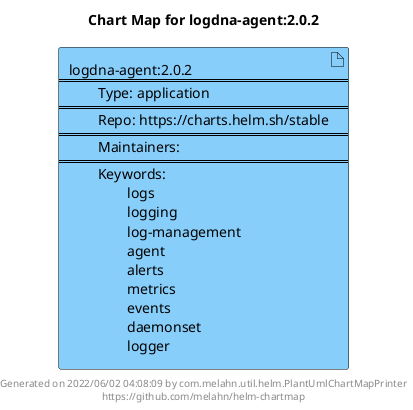 @startuml
skinparam linetype ortho
skinparam backgroundColor white
skinparam usecaseBorderColor black
skinparam usecaseArrowColor LightSlateGray
skinparam artifactBorderColor black
skinparam artifactArrowColor LightSlateGray

title Chart Map for logdna-agent:2.0.2

'There is one referenced Helm Chart
artifact "logdna-agent:2.0.2\n====\n\tType: application\n====\n\tRepo: https://charts.helm.sh/stable\n====\n\tMaintainers: \n====\n\tKeywords: \n\t\tlogs\n\t\tlogging\n\t\tlog-management\n\t\tagent\n\t\talerts\n\t\tmetrics\n\t\tevents\n\t\tdaemonset\n\t\tlogger" as logdna_agent_2_0_2 #LightSkyBlue

'There are 0 referenced Docker Images

'Chart Dependencies

center footer Generated on 2022/06/02 04:08:09 by com.melahn.util.helm.PlantUmlChartMapPrinter\nhttps://github.com/melahn/helm-chartmap
@enduml
